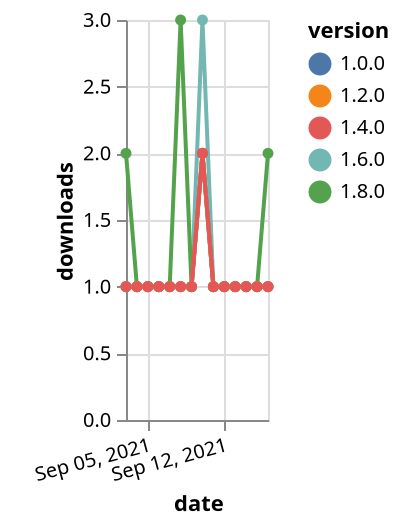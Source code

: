 {"$schema": "https://vega.github.io/schema/vega-lite/v5.json", "description": "A simple bar chart with embedded data.", "data": {"values": [{"date": "2021-09-03", "total": 192, "delta": 1, "version": "1.6.0"}, {"date": "2021-09-04", "total": 193, "delta": 1, "version": "1.6.0"}, {"date": "2021-09-05", "total": 194, "delta": 1, "version": "1.6.0"}, {"date": "2021-09-06", "total": 195, "delta": 1, "version": "1.6.0"}, {"date": "2021-09-07", "total": 196, "delta": 1, "version": "1.6.0"}, {"date": "2021-09-08", "total": 197, "delta": 1, "version": "1.6.0"}, {"date": "2021-09-09", "total": 198, "delta": 1, "version": "1.6.0"}, {"date": "2021-09-10", "total": 201, "delta": 3, "version": "1.6.0"}, {"date": "2021-09-11", "total": 202, "delta": 1, "version": "1.6.0"}, {"date": "2021-09-12", "total": 203, "delta": 1, "version": "1.6.0"}, {"date": "2021-09-13", "total": 204, "delta": 1, "version": "1.6.0"}, {"date": "2021-09-14", "total": 205, "delta": 1, "version": "1.6.0"}, {"date": "2021-09-15", "total": 206, "delta": 1, "version": "1.6.0"}, {"date": "2021-09-16", "total": 207, "delta": 1, "version": "1.6.0"}, {"date": "2021-09-03", "total": 119, "delta": 2, "version": "1.8.0"}, {"date": "2021-09-04", "total": 120, "delta": 1, "version": "1.8.0"}, {"date": "2021-09-05", "total": 121, "delta": 1, "version": "1.8.0"}, {"date": "2021-09-06", "total": 122, "delta": 1, "version": "1.8.0"}, {"date": "2021-09-07", "total": 123, "delta": 1, "version": "1.8.0"}, {"date": "2021-09-08", "total": 126, "delta": 3, "version": "1.8.0"}, {"date": "2021-09-09", "total": 127, "delta": 1, "version": "1.8.0"}, {"date": "2021-09-10", "total": 129, "delta": 2, "version": "1.8.0"}, {"date": "2021-09-11", "total": 130, "delta": 1, "version": "1.8.0"}, {"date": "2021-09-12", "total": 131, "delta": 1, "version": "1.8.0"}, {"date": "2021-09-13", "total": 132, "delta": 1, "version": "1.8.0"}, {"date": "2021-09-14", "total": 133, "delta": 1, "version": "1.8.0"}, {"date": "2021-09-15", "total": 134, "delta": 1, "version": "1.8.0"}, {"date": "2021-09-16", "total": 136, "delta": 2, "version": "1.8.0"}, {"date": "2021-09-03", "total": 195, "delta": 1, "version": "1.0.0"}, {"date": "2021-09-04", "total": 196, "delta": 1, "version": "1.0.0"}, {"date": "2021-09-05", "total": 197, "delta": 1, "version": "1.0.0"}, {"date": "2021-09-06", "total": 198, "delta": 1, "version": "1.0.0"}, {"date": "2021-09-07", "total": 199, "delta": 1, "version": "1.0.0"}, {"date": "2021-09-08", "total": 200, "delta": 1, "version": "1.0.0"}, {"date": "2021-09-09", "total": 201, "delta": 1, "version": "1.0.0"}, {"date": "2021-09-10", "total": 203, "delta": 2, "version": "1.0.0"}, {"date": "2021-09-11", "total": 204, "delta": 1, "version": "1.0.0"}, {"date": "2021-09-12", "total": 205, "delta": 1, "version": "1.0.0"}, {"date": "2021-09-13", "total": 206, "delta": 1, "version": "1.0.0"}, {"date": "2021-09-14", "total": 207, "delta": 1, "version": "1.0.0"}, {"date": "2021-09-15", "total": 208, "delta": 1, "version": "1.0.0"}, {"date": "2021-09-16", "total": 209, "delta": 1, "version": "1.0.0"}, {"date": "2021-09-03", "total": 183, "delta": 1, "version": "1.2.0"}, {"date": "2021-09-04", "total": 184, "delta": 1, "version": "1.2.0"}, {"date": "2021-09-05", "total": 185, "delta": 1, "version": "1.2.0"}, {"date": "2021-09-06", "total": 186, "delta": 1, "version": "1.2.0"}, {"date": "2021-09-07", "total": 187, "delta": 1, "version": "1.2.0"}, {"date": "2021-09-08", "total": 188, "delta": 1, "version": "1.2.0"}, {"date": "2021-09-09", "total": 189, "delta": 1, "version": "1.2.0"}, {"date": "2021-09-10", "total": 191, "delta": 2, "version": "1.2.0"}, {"date": "2021-09-11", "total": 192, "delta": 1, "version": "1.2.0"}, {"date": "2021-09-12", "total": 193, "delta": 1, "version": "1.2.0"}, {"date": "2021-09-13", "total": 194, "delta": 1, "version": "1.2.0"}, {"date": "2021-09-14", "total": 195, "delta": 1, "version": "1.2.0"}, {"date": "2021-09-15", "total": 196, "delta": 1, "version": "1.2.0"}, {"date": "2021-09-16", "total": 197, "delta": 1, "version": "1.2.0"}, {"date": "2021-09-03", "total": 164, "delta": 1, "version": "1.4.0"}, {"date": "2021-09-04", "total": 165, "delta": 1, "version": "1.4.0"}, {"date": "2021-09-05", "total": 166, "delta": 1, "version": "1.4.0"}, {"date": "2021-09-06", "total": 167, "delta": 1, "version": "1.4.0"}, {"date": "2021-09-07", "total": 168, "delta": 1, "version": "1.4.0"}, {"date": "2021-09-08", "total": 169, "delta": 1, "version": "1.4.0"}, {"date": "2021-09-09", "total": 170, "delta": 1, "version": "1.4.0"}, {"date": "2021-09-10", "total": 172, "delta": 2, "version": "1.4.0"}, {"date": "2021-09-11", "total": 173, "delta": 1, "version": "1.4.0"}, {"date": "2021-09-12", "total": 174, "delta": 1, "version": "1.4.0"}, {"date": "2021-09-13", "total": 175, "delta": 1, "version": "1.4.0"}, {"date": "2021-09-14", "total": 176, "delta": 1, "version": "1.4.0"}, {"date": "2021-09-15", "total": 177, "delta": 1, "version": "1.4.0"}, {"date": "2021-09-16", "total": 178, "delta": 1, "version": "1.4.0"}]}, "width": "container", "mark": {"type": "line", "point": {"filled": true}}, "encoding": {"x": {"field": "date", "type": "temporal", "timeUnit": "yearmonthdate", "title": "date", "axis": {"labelAngle": -15}}, "y": {"field": "delta", "type": "quantitative", "title": "downloads"}, "color": {"field": "version", "type": "nominal"}, "tooltip": {"field": "delta"}}}